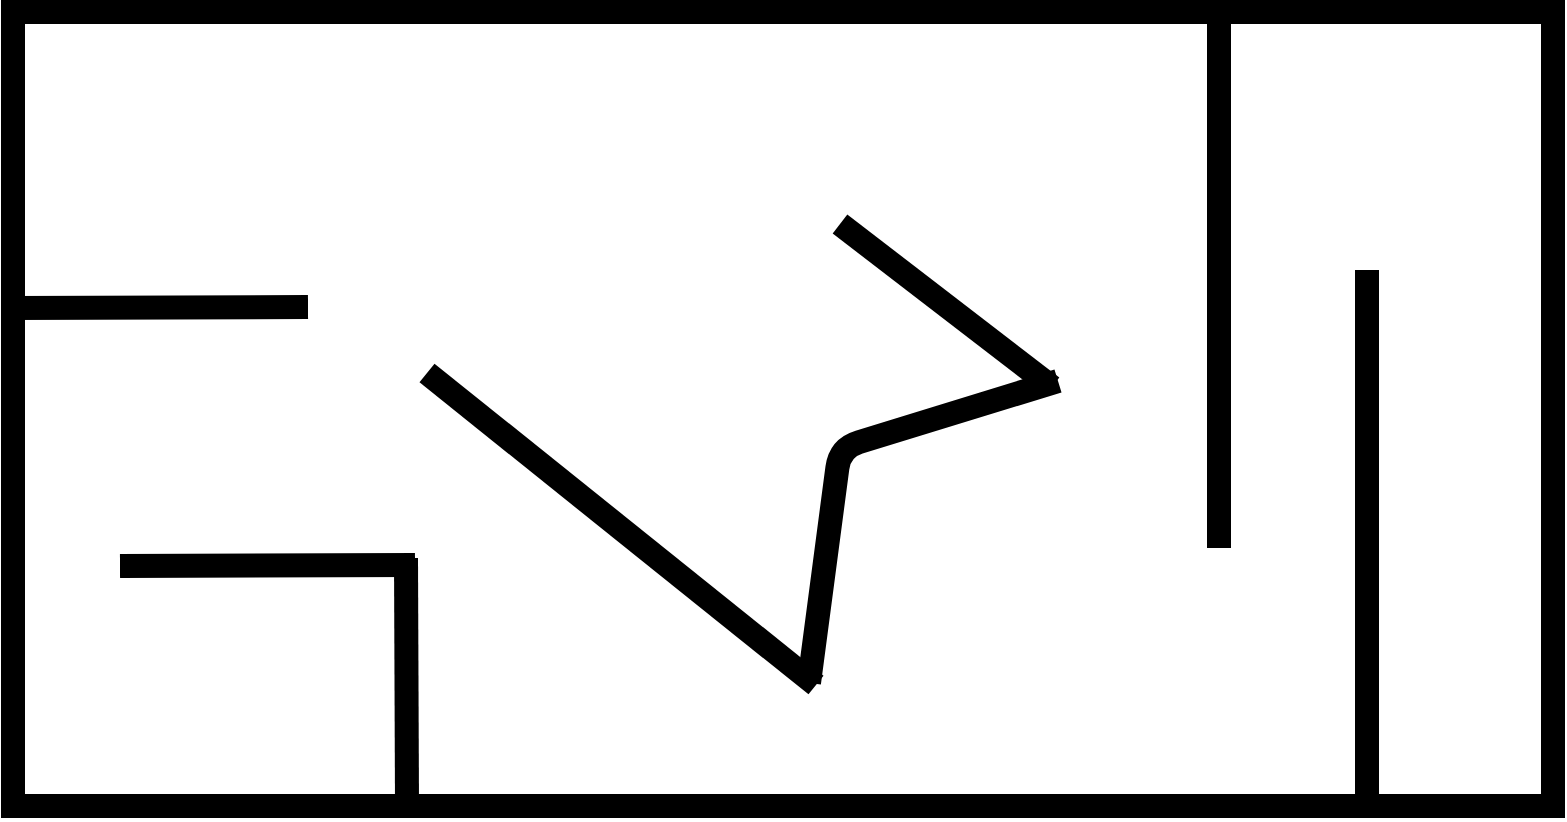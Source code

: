 <mxfile version="10.5.7" type="device"><diagram id="2FSVOtjcdhyF7Y7AK8MG" name="Page-1"><mxGraphModel dx="1443" dy="786" grid="0" gridSize="10" guides="1" tooltips="1" connect="1" arrows="1" fold="1" page="1" pageScale="1" pageWidth="827" pageHeight="1169" math="0" shadow="0"><root><mxCell id="0"/><mxCell id="1" parent="0"/><mxCell id="qeV8wbxFKmBJ-Rk0zkT9-1" value="" style="rounded=0;whiteSpace=wrap;html=1;strokeColor=#000000;strokeWidth=12;fillColor=#FFFFFF;" vertex="1" parent="1"><mxGeometry x="28.5" y="340" width="770" height="397" as="geometry"/></mxCell><mxCell id="qeV8wbxFKmBJ-Rk0zkT9-2" value="" style="endArrow=none;html=1;strokeWidth=12;" edge="1" parent="1"><mxGeometry width="50" height="50" relative="1" as="geometry"><mxPoint x="225" y="613" as="sourcePoint"/><mxPoint x="225.5" y="737" as="targetPoint"/></mxGeometry></mxCell><mxCell id="qeV8wbxFKmBJ-Rk0zkT9-3" value="" style="endArrow=none;html=1;strokeWidth=12;" edge="1" parent="1"><mxGeometry width="50" height="50" relative="1" as="geometry"><mxPoint x="430" y="676.5" as="sourcePoint"/><mxPoint x="235.5" y="520.5" as="targetPoint"/></mxGeometry></mxCell><mxCell id="qeV8wbxFKmBJ-Rk0zkT9-4" value="" style="endArrow=none;html=1;strokeWidth=12;" edge="1" parent="1"><mxGeometry width="50" height="50" relative="1" as="geometry"><mxPoint x="551" y="524.5" as="sourcePoint"/><mxPoint x="426.5" y="675.5" as="targetPoint"/><Array as="points"><mxPoint x="442" y="558"/></Array></mxGeometry></mxCell><mxCell id="qeV8wbxFKmBJ-Rk0zkT9-5" value="" style="endArrow=none;html=1;strokeWidth=12;" edge="1" parent="1"><mxGeometry width="50" height="50" relative="1" as="geometry"><mxPoint x="548" y="527.5" as="sourcePoint"/><mxPoint x="442" y="446" as="targetPoint"/></mxGeometry></mxCell><mxCell id="qeV8wbxFKmBJ-Rk0zkT9-7" value="" style="endArrow=none;html=1;strokeWidth=12;" edge="1" parent="1"><mxGeometry width="50" height="50" relative="1" as="geometry"><mxPoint x="631.5" y="340" as="sourcePoint"/><mxPoint x="631.5" y="608" as="targetPoint"/></mxGeometry></mxCell><mxCell id="qeV8wbxFKmBJ-Rk0zkT9-8" value="" style="endArrow=none;html=1;strokeWidth=12;" edge="1" parent="1"><mxGeometry width="50" height="50" relative="1" as="geometry"><mxPoint x="705.5" y="469" as="sourcePoint"/><mxPoint x="705.5" y="737" as="targetPoint"/></mxGeometry></mxCell><mxCell id="qeV8wbxFKmBJ-Rk0zkT9-9" value="" style="endArrow=none;html=1;strokeWidth=12;" edge="1" parent="1"><mxGeometry width="50" height="50" relative="1" as="geometry"><mxPoint x="28.5" y="488" as="sourcePoint"/><mxPoint x="176" y="487.5" as="targetPoint"/></mxGeometry></mxCell><mxCell id="qeV8wbxFKmBJ-Rk0zkT9-10" value="" style="endArrow=none;html=1;strokeWidth=12;" edge="1" parent="1"><mxGeometry width="50" height="50" relative="1" as="geometry"><mxPoint x="82" y="617" as="sourcePoint"/><mxPoint x="229.5" y="616.5" as="targetPoint"/></mxGeometry></mxCell></root></mxGraphModel></diagram></mxfile>
